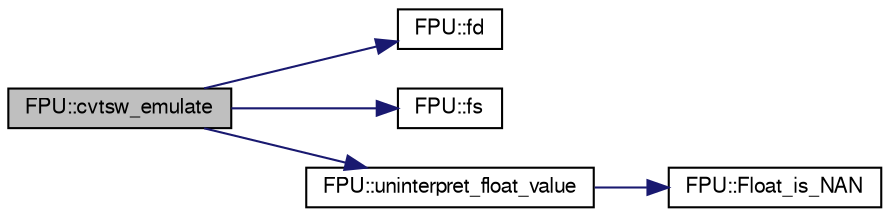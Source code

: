 digraph G
{
  edge [fontname="FreeSans",fontsize="10",labelfontname="FreeSans",labelfontsize="10"];
  node [fontname="FreeSans",fontsize="10",shape=record];
  rankdir=LR;
  Node1 [label="FPU::cvtsw_emulate",height=0.2,width=0.4,color="black", fillcolor="grey75", style="filled" fontcolor="black"];
  Node1 -> Node2 [color="midnightblue",fontsize="10",style="solid"];
  Node2 [label="FPU::fd",height=0.2,width=0.4,color="black", fillcolor="white", style="filled",URL="$classFPU.html#a6f425b3fab359b0257430a8795bbd49c"];
  Node1 -> Node3 [color="midnightblue",fontsize="10",style="solid"];
  Node3 [label="FPU::fs",height=0.2,width=0.4,color="black", fillcolor="white", style="filled",URL="$classFPU.html#a3b845c4dcf416d853d11466b20c4d479"];
  Node1 -> Node4 [color="midnightblue",fontsize="10",style="solid"];
  Node4 [label="FPU::uninterpret_float_value",height=0.2,width=0.4,color="black", fillcolor="white", style="filled",URL="$classFPU.html#a0d9e4de6caf810ebc70e5494f154c99b"];
  Node4 -> Node5 [color="midnightblue",fontsize="10",style="solid"];
  Node5 [label="FPU::Float_is_NAN",height=0.2,width=0.4,color="black", fillcolor="white", style="filled",URL="$classFPU.html#aecbf73903f26ca2ebbfaacefa154bb71"];
}
